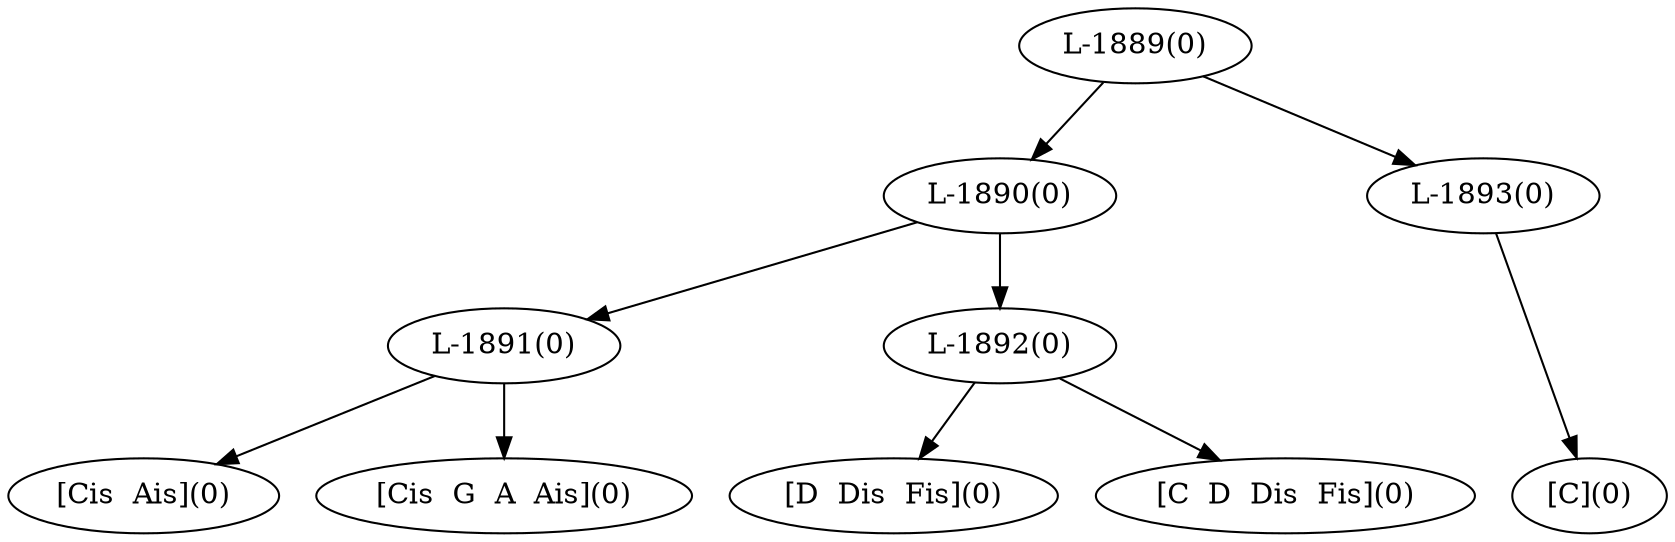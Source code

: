 digraph sample{
"L-1891(0)"->"[Cis  Ais](0)"
"L-1891(0)"->"[Cis  G  A  Ais](0)"
"L-1892(0)"->"[D  Dis  Fis](0)"
"L-1892(0)"->"[C  D  Dis  Fis](0)"
"L-1890(0)"->"L-1891(0)"
"L-1890(0)"->"L-1892(0)"
"L-1893(0)"->"[C](0)"
"L-1889(0)"->"L-1890(0)"
"L-1889(0)"->"L-1893(0)"
{rank = min; "L-1889(0)"}
{rank = same; "L-1890(0)"; "L-1893(0)";}
{rank = same; "L-1891(0)"; "L-1892(0)";}
{rank = max; "[C  D  Dis  Fis](0)"; "[C](0)"; "[Cis  Ais](0)"; "[Cis  G  A  Ais](0)"; "[D  Dis  Fis](0)";}
}